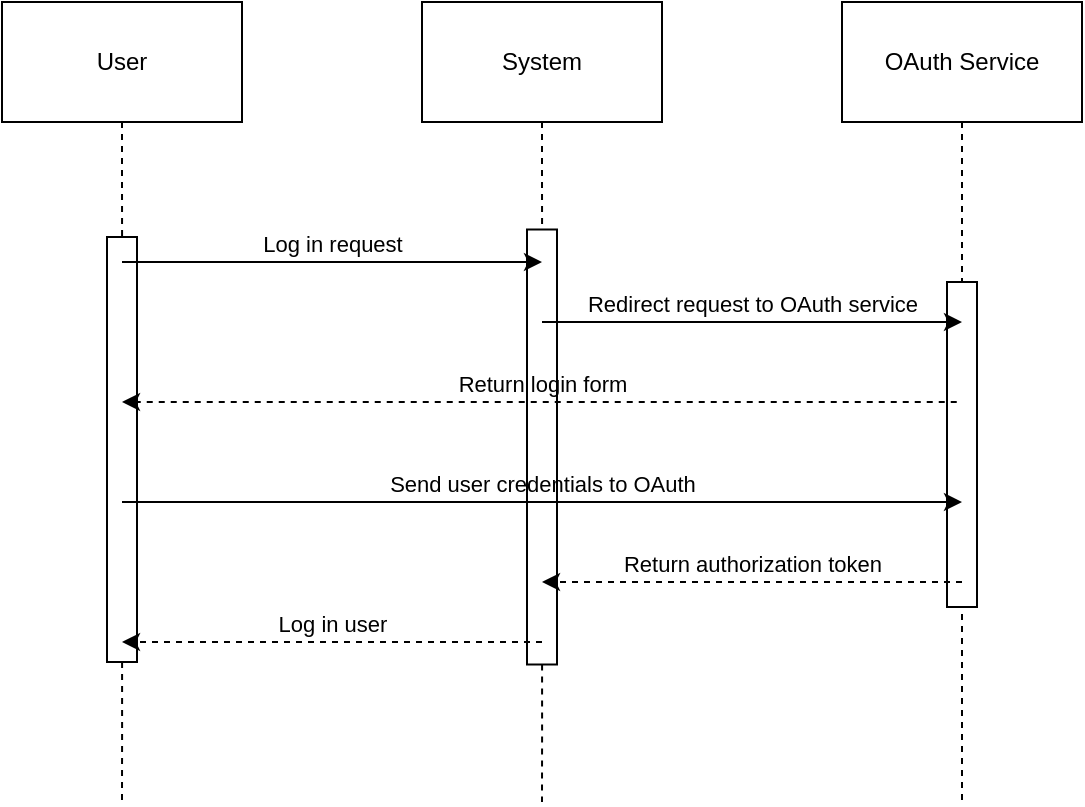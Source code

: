 <mxfile>
    <diagram name="Page-1" id="m6nCgnZbz1Dux84fmxKQ">
        <mxGraphModel dx="1084" dy="787" grid="1" gridSize="10" guides="1" tooltips="1" connect="1" arrows="1" fold="1" page="1" pageScale="1" pageWidth="1100" pageHeight="850" math="0" shadow="0">
            <root>
                <mxCell id="0"/>
                <mxCell id="1" parent="0"/>
                <mxCell id="n2WNURQvMB2kGrWSzTq2-6" style="edgeStyle=orthogonalEdgeStyle;rounded=0;orthogonalLoop=1;jettySize=auto;html=1;dashed=1;endArrow=none;endFill=0;" parent="1" source="n2WNURQvMB2kGrWSzTq2-3" edge="1">
                    <mxGeometry relative="1" as="geometry">
                        <mxPoint x="550" y="460" as="targetPoint"/>
                    </mxGeometry>
                </mxCell>
                <mxCell id="n2WNURQvMB2kGrWSzTq2-3" value="OAuth Service" style="rounded=0;whiteSpace=wrap;html=1;fillColor=none;" parent="1" vertex="1">
                    <mxGeometry x="490" y="60" width="120" height="60" as="geometry"/>
                </mxCell>
                <mxCell id="XnPz1HvAh7t-US4KuUOU-5" value="" style="rounded=0;whiteSpace=wrap;html=1;rotation=-90;fillColor=default;" parent="1" vertex="1">
                    <mxGeometry x="468.75" y="273.75" width="162.5" height="15" as="geometry"/>
                </mxCell>
                <mxCell id="n2WNURQvMB2kGrWSzTq2-4" style="edgeStyle=orthogonalEdgeStyle;rounded=0;orthogonalLoop=1;jettySize=auto;html=1;dashed=1;endArrow=none;endFill=0;" parent="1" source="XnPz1HvAh7t-US4KuUOU-1" edge="1">
                    <mxGeometry relative="1" as="geometry">
                        <mxPoint x="130" y="460" as="targetPoint"/>
                    </mxGeometry>
                </mxCell>
                <mxCell id="n2WNURQvMB2kGrWSzTq2-1" value="User" style="rounded=0;whiteSpace=wrap;html=1;fillColor=none;" parent="1" vertex="1">
                    <mxGeometry x="70" y="60" width="120" height="60" as="geometry"/>
                </mxCell>
                <mxCell id="n2WNURQvMB2kGrWSzTq2-5" style="edgeStyle=orthogonalEdgeStyle;rounded=0;orthogonalLoop=1;jettySize=auto;html=1;dashed=1;endArrow=none;endFill=0;" parent="1" source="XnPz1HvAh7t-US4KuUOU-3" edge="1">
                    <mxGeometry relative="1" as="geometry">
                        <mxPoint x="340" y="460" as="targetPoint"/>
                    </mxGeometry>
                </mxCell>
                <mxCell id="n2WNURQvMB2kGrWSzTq2-2" value="System" style="rounded=0;whiteSpace=wrap;html=1;fillColor=none;" parent="1" vertex="1">
                    <mxGeometry x="280" y="60" width="120" height="60" as="geometry"/>
                </mxCell>
                <mxCell id="n2WNURQvMB2kGrWSzTq2-7" value="Log in request" style="endArrow=classic;html=1;rounded=0;endFill=1;verticalAlign=bottom;labelBackgroundColor=none;" parent="1" edge="1">
                    <mxGeometry width="50" height="50" relative="1" as="geometry">
                        <mxPoint x="130" y="190" as="sourcePoint"/>
                        <mxPoint x="340" y="190" as="targetPoint"/>
                        <Array as="points"/>
                    </mxGeometry>
                </mxCell>
                <mxCell id="n2WNURQvMB2kGrWSzTq2-8" value="Redirect request to OAuth service" style="endArrow=classic;html=1;rounded=0;endFill=1;verticalAlign=bottom;labelBackgroundColor=none;" parent="1" edge="1">
                    <mxGeometry width="50" height="50" relative="1" as="geometry">
                        <mxPoint x="340" y="220" as="sourcePoint"/>
                        <mxPoint x="550" y="220" as="targetPoint"/>
                    </mxGeometry>
                </mxCell>
                <mxCell id="n2WNURQvMB2kGrWSzTq2-9" value="Return login form" style="endArrow=none;html=1;rounded=0;verticalAlign=bottom;startArrow=classic;startFill=1;labelBackgroundColor=none;dashed=1;" parent="1" edge="1">
                    <mxGeometry width="50" height="50" relative="1" as="geometry">
                        <mxPoint x="130" y="260" as="sourcePoint"/>
                        <mxPoint x="550" y="260" as="targetPoint"/>
                    </mxGeometry>
                </mxCell>
                <mxCell id="n2WNURQvMB2kGrWSzTq2-10" value="Send user credentials to OAuth" style="endArrow=classic;html=1;rounded=0;verticalAlign=bottom;labelBackgroundColor=none;" parent="1" edge="1">
                    <mxGeometry width="50" height="50" relative="1" as="geometry">
                        <mxPoint x="130" y="310" as="sourcePoint"/>
                        <mxPoint x="550" y="310" as="targetPoint"/>
                    </mxGeometry>
                </mxCell>
                <mxCell id="n2WNURQvMB2kGrWSzTq2-11" value="Return authorization token" style="endArrow=classic;html=1;rounded=0;verticalAlign=bottom;labelBackgroundColor=none;dashed=1;" parent="1" edge="1">
                    <mxGeometry width="50" height="50" relative="1" as="geometry">
                        <mxPoint x="550" y="350" as="sourcePoint"/>
                        <mxPoint x="340" y="350" as="targetPoint"/>
                    </mxGeometry>
                </mxCell>
                <mxCell id="n2WNURQvMB2kGrWSzTq2-12" value="Log in user" style="endArrow=classic;html=1;rounded=0;verticalAlign=bottom;labelBackgroundColor=none;dashed=1;" parent="1" edge="1">
                    <mxGeometry width="50" height="50" relative="1" as="geometry">
                        <mxPoint x="340" y="380" as="sourcePoint"/>
                        <mxPoint x="130" y="380" as="targetPoint"/>
                    </mxGeometry>
                </mxCell>
                <mxCell id="XnPz1HvAh7t-US4KuUOU-2" value="" style="edgeStyle=orthogonalEdgeStyle;rounded=0;orthogonalLoop=1;jettySize=auto;html=1;dashed=1;endArrow=none;endFill=0;" parent="1" source="n2WNURQvMB2kGrWSzTq2-1" target="XnPz1HvAh7t-US4KuUOU-1" edge="1">
                    <mxGeometry relative="1" as="geometry">
                        <mxPoint x="130" y="460" as="targetPoint"/>
                        <mxPoint x="130" y="120" as="sourcePoint"/>
                    </mxGeometry>
                </mxCell>
                <mxCell id="XnPz1HvAh7t-US4KuUOU-1" value="" style="rounded=0;whiteSpace=wrap;html=1;rotation=-90;fillColor=none;" parent="1" vertex="1">
                    <mxGeometry x="23.75" y="276.25" width="212.5" height="15" as="geometry"/>
                </mxCell>
                <mxCell id="XnPz1HvAh7t-US4KuUOU-4" value="" style="edgeStyle=orthogonalEdgeStyle;rounded=0;orthogonalLoop=1;jettySize=auto;html=1;dashed=1;endArrow=none;endFill=0;" parent="1" source="n2WNURQvMB2kGrWSzTq2-2" target="XnPz1HvAh7t-US4KuUOU-3" edge="1">
                    <mxGeometry relative="1" as="geometry">
                        <mxPoint x="340" y="460" as="targetPoint"/>
                        <mxPoint x="340" y="120" as="sourcePoint"/>
                    </mxGeometry>
                </mxCell>
                <mxCell id="XnPz1HvAh7t-US4KuUOU-3" value="" style="rounded=0;whiteSpace=wrap;html=1;rotation=-90;fillColor=none;" parent="1" vertex="1">
                    <mxGeometry x="231.25" y="275" width="217.5" height="15" as="geometry"/>
                </mxCell>
            </root>
        </mxGraphModel>
    </diagram>
</mxfile>